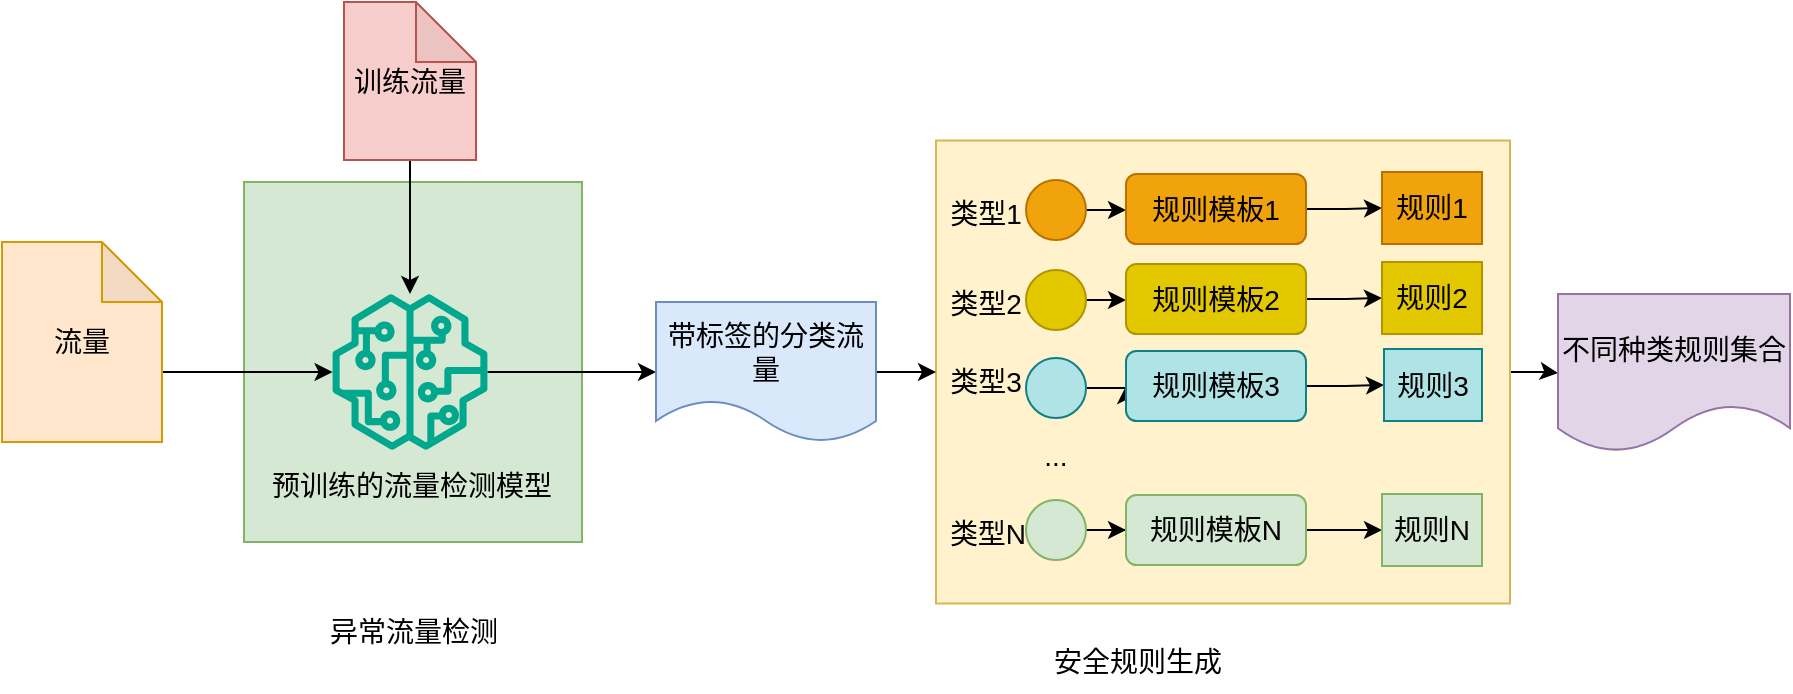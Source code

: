 <mxfile version="24.4.9" type="github">
  <diagram name="第 1 页" id="9U5tdtwdsk4YeRcDLCJk">
    <mxGraphModel dx="954" dy="549" grid="0" gridSize="10" guides="1" tooltips="1" connect="1" arrows="1" fold="1" page="1" pageScale="1" pageWidth="1200" pageHeight="1600" math="0" shadow="0">
      <root>
        <mxCell id="0" />
        <mxCell id="1" parent="0" />
        <mxCell id="K9o9ax7KUyAUVBjDeXE--57" style="edgeStyle=orthogonalEdgeStyle;rounded=0;orthogonalLoop=1;jettySize=auto;html=1;entryX=0;entryY=0.5;entryDx=0;entryDy=0;fontSize=14;" edge="1" parent="1" source="K9o9ax7KUyAUVBjDeXE--20" target="K9o9ax7KUyAUVBjDeXE--58">
          <mxGeometry relative="1" as="geometry">
            <mxPoint x="821" y="295" as="targetPoint" />
          </mxGeometry>
        </mxCell>
        <mxCell id="K9o9ax7KUyAUVBjDeXE--20" value="" style="rounded=0;whiteSpace=wrap;html=1;fontSize=14;fillColor=#fff2cc;strokeColor=#d6b656;" vertex="1" parent="1">
          <mxGeometry x="500" y="179.25" width="287" height="231.5" as="geometry" />
        </mxCell>
        <mxCell id="K9o9ax7KUyAUVBjDeXE--7" value="" style="rounded=0;whiteSpace=wrap;html=1;fontSize=14;fillColor=#d5e8d4;strokeColor=#82b366;" vertex="1" parent="1">
          <mxGeometry x="154" y="200" width="169" height="180" as="geometry" />
        </mxCell>
        <mxCell id="K9o9ax7KUyAUVBjDeXE--5" style="edgeStyle=orthogonalEdgeStyle;rounded=0;orthogonalLoop=1;jettySize=auto;html=1;exitX=0;exitY=0;exitDx=80;exitDy=65;exitPerimeter=0;fontSize=14;" edge="1" parent="1" source="K9o9ax7KUyAUVBjDeXE--1" target="K9o9ax7KUyAUVBjDeXE--3">
          <mxGeometry relative="1" as="geometry" />
        </mxCell>
        <mxCell id="K9o9ax7KUyAUVBjDeXE--1" value="流量" style="shape=note;whiteSpace=wrap;html=1;backgroundOutline=1;darkOpacity=0.05;fontSize=14;fillColor=#ffe6cc;strokeColor=#d79b00;" vertex="1" parent="1">
          <mxGeometry x="33" y="230" width="80" height="100" as="geometry" />
        </mxCell>
        <mxCell id="K9o9ax7KUyAUVBjDeXE--56" style="edgeStyle=orthogonalEdgeStyle;rounded=0;orthogonalLoop=1;jettySize=auto;html=1;entryX=0;entryY=0.5;entryDx=0;entryDy=0;fontSize=14;" edge="1" parent="1" source="K9o9ax7KUyAUVBjDeXE--3" target="K9o9ax7KUyAUVBjDeXE--12">
          <mxGeometry relative="1" as="geometry" />
        </mxCell>
        <mxCell id="K9o9ax7KUyAUVBjDeXE--3" value="" style="sketch=0;outlineConnect=0;fontColor=#232F3E;gradientColor=none;fillColor=#01A88D;strokeColor=none;dashed=0;verticalLabelPosition=bottom;verticalAlign=top;align=center;html=1;fontSize=14;fontStyle=0;aspect=fixed;pointerEvents=1;shape=mxgraph.aws4.sagemaker_model;" vertex="1" parent="1">
          <mxGeometry x="198" y="256" width="78" height="78" as="geometry" />
        </mxCell>
        <mxCell id="K9o9ax7KUyAUVBjDeXE--4" value="预训练的流量检测模型" style="text;html=1;align=center;verticalAlign=middle;whiteSpace=wrap;rounded=0;fontSize=14;" vertex="1" parent="1">
          <mxGeometry x="133" y="334" width="210" height="36" as="geometry" />
        </mxCell>
        <mxCell id="K9o9ax7KUyAUVBjDeXE--11" style="edgeStyle=orthogonalEdgeStyle;rounded=0;orthogonalLoop=1;jettySize=auto;html=1;fontSize=14;" edge="1" parent="1" source="K9o9ax7KUyAUVBjDeXE--10" target="K9o9ax7KUyAUVBjDeXE--3">
          <mxGeometry relative="1" as="geometry" />
        </mxCell>
        <mxCell id="K9o9ax7KUyAUVBjDeXE--10" value="训练流量" style="shape=note;whiteSpace=wrap;html=1;backgroundOutline=1;darkOpacity=0.05;fontSize=14;fillColor=#f8cecc;strokeColor=#b85450;" vertex="1" parent="1">
          <mxGeometry x="204" y="110" width="66" height="79" as="geometry" />
        </mxCell>
        <mxCell id="K9o9ax7KUyAUVBjDeXE--55" style="edgeStyle=orthogonalEdgeStyle;rounded=0;orthogonalLoop=1;jettySize=auto;html=1;fontSize=14;" edge="1" parent="1" source="K9o9ax7KUyAUVBjDeXE--12" target="K9o9ax7KUyAUVBjDeXE--20">
          <mxGeometry relative="1" as="geometry" />
        </mxCell>
        <mxCell id="K9o9ax7KUyAUVBjDeXE--12" value="带标签的分类流量" style="shape=document;whiteSpace=wrap;html=1;boundedLbl=1;dashed=0;flipH=1;fontSize=14;fillColor=#dae8fc;strokeColor=#6c8ebf;" vertex="1" parent="1">
          <mxGeometry x="360" y="260" width="110" height="70" as="geometry" />
        </mxCell>
        <mxCell id="K9o9ax7KUyAUVBjDeXE--42" style="edgeStyle=orthogonalEdgeStyle;rounded=0;orthogonalLoop=1;jettySize=auto;html=1;exitX=1;exitY=0.5;exitDx=0;exitDy=0;fontSize=14;" edge="1" parent="1" source="K9o9ax7KUyAUVBjDeXE--14" target="K9o9ax7KUyAUVBjDeXE--31">
          <mxGeometry relative="1" as="geometry" />
        </mxCell>
        <mxCell id="K9o9ax7KUyAUVBjDeXE--14" value="" style="shape=ellipse;html=1;dashed=0;whiteSpace=wrap;aspect=fixed;perimeter=ellipsePerimeter;fontSize=14;fillColor=#f0a30a;fontColor=#000000;strokeColor=#BD7000;" vertex="1" parent="1">
          <mxGeometry x="545" y="199" width="30" height="30" as="geometry" />
        </mxCell>
        <mxCell id="K9o9ax7KUyAUVBjDeXE--43" style="edgeStyle=orthogonalEdgeStyle;rounded=0;orthogonalLoop=1;jettySize=auto;html=1;entryX=0;entryY=0.5;entryDx=0;entryDy=0;fontSize=14;" edge="1" parent="1" source="K9o9ax7KUyAUVBjDeXE--15" target="K9o9ax7KUyAUVBjDeXE--32">
          <mxGeometry relative="1" as="geometry" />
        </mxCell>
        <mxCell id="K9o9ax7KUyAUVBjDeXE--15" value="" style="shape=ellipse;html=1;dashed=0;whiteSpace=wrap;aspect=fixed;perimeter=ellipsePerimeter;fontSize=14;fillColor=#e3c800;fontColor=#000000;strokeColor=#B09500;" vertex="1" parent="1">
          <mxGeometry x="545" y="244" width="30" height="30" as="geometry" />
        </mxCell>
        <mxCell id="K9o9ax7KUyAUVBjDeXE--44" style="edgeStyle=orthogonalEdgeStyle;rounded=0;orthogonalLoop=1;jettySize=auto;html=1;entryX=0;entryY=0.5;entryDx=0;entryDy=0;fontSize=14;" edge="1" parent="1" source="K9o9ax7KUyAUVBjDeXE--16" target="K9o9ax7KUyAUVBjDeXE--33">
          <mxGeometry relative="1" as="geometry" />
        </mxCell>
        <mxCell id="K9o9ax7KUyAUVBjDeXE--16" value="" style="shape=ellipse;html=1;dashed=0;whiteSpace=wrap;aspect=fixed;perimeter=ellipsePerimeter;fontSize=14;fillColor=#b0e3e6;strokeColor=#0e8088;" vertex="1" parent="1">
          <mxGeometry x="545" y="288" width="30" height="30" as="geometry" />
        </mxCell>
        <mxCell id="K9o9ax7KUyAUVBjDeXE--45" value="" style="edgeStyle=orthogonalEdgeStyle;rounded=0;orthogonalLoop=1;jettySize=auto;html=1;fontSize=14;" edge="1" parent="1" source="K9o9ax7KUyAUVBjDeXE--17" target="K9o9ax7KUyAUVBjDeXE--34">
          <mxGeometry relative="1" as="geometry" />
        </mxCell>
        <mxCell id="K9o9ax7KUyAUVBjDeXE--17" value="" style="shape=ellipse;html=1;dashed=0;whiteSpace=wrap;aspect=fixed;perimeter=ellipsePerimeter;fontSize=14;fillColor=#d5e8d4;strokeColor=#82b366;" vertex="1" parent="1">
          <mxGeometry x="545" y="359" width="30" height="30" as="geometry" />
        </mxCell>
        <mxCell id="K9o9ax7KUyAUVBjDeXE--18" value="..." style="text;html=1;align=center;verticalAlign=middle;whiteSpace=wrap;rounded=0;fontSize=14;" vertex="1" parent="1">
          <mxGeometry x="530" y="322" width="60" height="30" as="geometry" />
        </mxCell>
        <mxCell id="K9o9ax7KUyAUVBjDeXE--21" value="安全规则生成" style="text;html=1;align=center;verticalAlign=middle;whiteSpace=wrap;rounded=0;fontSize=14;" vertex="1" parent="1">
          <mxGeometry x="536" y="425" width="130" height="30" as="geometry" />
        </mxCell>
        <mxCell id="K9o9ax7KUyAUVBjDeXE--23" value="异常流量检测" style="text;html=1;align=center;verticalAlign=middle;whiteSpace=wrap;rounded=0;fontSize=14;" vertex="1" parent="1">
          <mxGeometry x="173.5" y="410" width="130" height="30" as="geometry" />
        </mxCell>
        <mxCell id="K9o9ax7KUyAUVBjDeXE--24" value="类型1" style="text;html=1;align=center;verticalAlign=middle;whiteSpace=wrap;rounded=0;fontSize=14;" vertex="1" parent="1">
          <mxGeometry x="495" y="201" width="60" height="30" as="geometry" />
        </mxCell>
        <mxCell id="K9o9ax7KUyAUVBjDeXE--25" value="类型2" style="text;html=1;align=center;verticalAlign=middle;whiteSpace=wrap;rounded=0;fontSize=14;" vertex="1" parent="1">
          <mxGeometry x="495" y="246" width="60" height="30" as="geometry" />
        </mxCell>
        <mxCell id="K9o9ax7KUyAUVBjDeXE--27" value="类型3" style="text;html=1;align=center;verticalAlign=middle;whiteSpace=wrap;rounded=0;fontSize=14;" vertex="1" parent="1">
          <mxGeometry x="495" y="285" width="60" height="30" as="geometry" />
        </mxCell>
        <mxCell id="K9o9ax7KUyAUVBjDeXE--28" value="类型N" style="text;html=1;align=center;verticalAlign=middle;whiteSpace=wrap;rounded=0;fontSize=14;" vertex="1" parent="1">
          <mxGeometry x="496" y="361" width="60" height="30" as="geometry" />
        </mxCell>
        <mxCell id="K9o9ax7KUyAUVBjDeXE--47" style="edgeStyle=orthogonalEdgeStyle;rounded=0;orthogonalLoop=1;jettySize=auto;html=1;entryX=0;entryY=0.5;entryDx=0;entryDy=0;fontSize=14;" edge="1" parent="1" source="K9o9ax7KUyAUVBjDeXE--31" target="K9o9ax7KUyAUVBjDeXE--38">
          <mxGeometry relative="1" as="geometry" />
        </mxCell>
        <mxCell id="K9o9ax7KUyAUVBjDeXE--31" value="规则模板1" style="rounded=1;whiteSpace=wrap;html=1;fontSize=14;fillColor=#f0a30a;fontColor=#000000;strokeColor=#BD7000;" vertex="1" parent="1">
          <mxGeometry x="595" y="196" width="90" height="35" as="geometry" />
        </mxCell>
        <mxCell id="K9o9ax7KUyAUVBjDeXE--49" style="edgeStyle=orthogonalEdgeStyle;rounded=0;orthogonalLoop=1;jettySize=auto;html=1;entryX=0;entryY=0.5;entryDx=0;entryDy=0;fontSize=14;" edge="1" parent="1" source="K9o9ax7KUyAUVBjDeXE--32" target="K9o9ax7KUyAUVBjDeXE--39">
          <mxGeometry relative="1" as="geometry" />
        </mxCell>
        <mxCell id="K9o9ax7KUyAUVBjDeXE--32" value="规则模板2" style="rounded=1;whiteSpace=wrap;html=1;fontSize=14;fillColor=#e3c800;fontColor=#000000;strokeColor=#B09500;" vertex="1" parent="1">
          <mxGeometry x="595" y="241" width="90" height="35" as="geometry" />
        </mxCell>
        <mxCell id="K9o9ax7KUyAUVBjDeXE--51" style="edgeStyle=orthogonalEdgeStyle;rounded=0;orthogonalLoop=1;jettySize=auto;html=1;fontSize=14;" edge="1" parent="1" source="K9o9ax7KUyAUVBjDeXE--33" target="K9o9ax7KUyAUVBjDeXE--40">
          <mxGeometry relative="1" as="geometry" />
        </mxCell>
        <mxCell id="K9o9ax7KUyAUVBjDeXE--33" value="规则模板3" style="rounded=1;whiteSpace=wrap;html=1;fontSize=14;fillColor=#b0e3e6;strokeColor=#0e8088;" vertex="1" parent="1">
          <mxGeometry x="595" y="284.5" width="90" height="35" as="geometry" />
        </mxCell>
        <mxCell id="K9o9ax7KUyAUVBjDeXE--52" style="edgeStyle=orthogonalEdgeStyle;rounded=0;orthogonalLoop=1;jettySize=auto;html=1;entryX=0;entryY=0.5;entryDx=0;entryDy=0;fontSize=14;" edge="1" parent="1" source="K9o9ax7KUyAUVBjDeXE--34" target="K9o9ax7KUyAUVBjDeXE--41">
          <mxGeometry relative="1" as="geometry" />
        </mxCell>
        <mxCell id="K9o9ax7KUyAUVBjDeXE--34" value="规则模板N" style="rounded=1;whiteSpace=wrap;html=1;fontSize=14;fillColor=#d5e8d4;strokeColor=#82b366;" vertex="1" parent="1">
          <mxGeometry x="595" y="356.5" width="90" height="35" as="geometry" />
        </mxCell>
        <mxCell id="K9o9ax7KUyAUVBjDeXE--38" value="规则1" style="rounded=0;whiteSpace=wrap;html=1;fontSize=14;fillColor=#f0a30a;fontColor=#000000;strokeColor=#BD7000;" vertex="1" parent="1">
          <mxGeometry x="723" y="195" width="50" height="36" as="geometry" />
        </mxCell>
        <mxCell id="K9o9ax7KUyAUVBjDeXE--39" value="规则2" style="rounded=0;whiteSpace=wrap;html=1;fontSize=14;fillColor=#e3c800;fontColor=#000000;strokeColor=#B09500;" vertex="1" parent="1">
          <mxGeometry x="723" y="240" width="50" height="36" as="geometry" />
        </mxCell>
        <mxCell id="K9o9ax7KUyAUVBjDeXE--40" value="规则3" style="rounded=0;whiteSpace=wrap;html=1;fontSize=14;fillColor=#b0e3e6;strokeColor=#0e8088;" vertex="1" parent="1">
          <mxGeometry x="724" y="283.5" width="49" height="36" as="geometry" />
        </mxCell>
        <mxCell id="K9o9ax7KUyAUVBjDeXE--41" value="规则N" style="rounded=0;whiteSpace=wrap;html=1;fontSize=14;fillColor=#d5e8d4;strokeColor=#82b366;" vertex="1" parent="1">
          <mxGeometry x="723" y="356" width="50" height="36" as="geometry" />
        </mxCell>
        <mxCell id="K9o9ax7KUyAUVBjDeXE--58" value="不同种类规则集合" style="shape=document;whiteSpace=wrap;html=1;boundedLbl=1;fontSize=14;fillColor=#e1d5e7;strokeColor=#9673a6;" vertex="1" parent="1">
          <mxGeometry x="811" y="256" width="116" height="79" as="geometry" />
        </mxCell>
      </root>
    </mxGraphModel>
  </diagram>
</mxfile>
